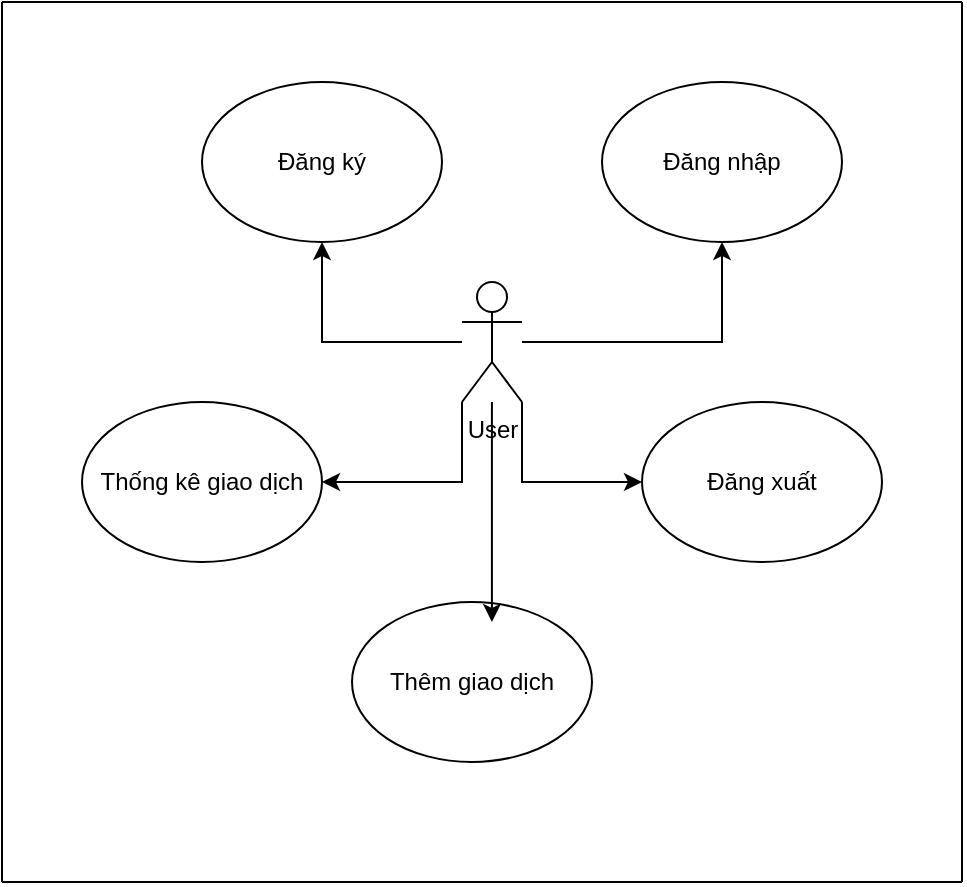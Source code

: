 <mxfile version="22.0.0" type="github">
  <diagram name="Page-1" id="_95Drnupv2FhpoQtcmwz">
    <mxGraphModel dx="978" dy="516" grid="1" gridSize="10" guides="1" tooltips="1" connect="1" arrows="1" fold="1" page="1" pageScale="1" pageWidth="850" pageHeight="1100" math="0" shadow="0">
      <root>
        <mxCell id="0" />
        <mxCell id="1" parent="0" />
        <mxCell id="qmRAL0LuXKOPcZDn37Ki-10" style="edgeStyle=orthogonalEdgeStyle;rounded=0;orthogonalLoop=1;jettySize=auto;html=1;entryX=0.5;entryY=1;entryDx=0;entryDy=0;" edge="1" parent="1" source="qmRAL0LuXKOPcZDn37Ki-1" target="qmRAL0LuXKOPcZDn37Ki-3">
          <mxGeometry relative="1" as="geometry" />
        </mxCell>
        <mxCell id="qmRAL0LuXKOPcZDn37Ki-11" style="edgeStyle=orthogonalEdgeStyle;rounded=0;orthogonalLoop=1;jettySize=auto;html=1;entryX=0.5;entryY=1;entryDx=0;entryDy=0;" edge="1" parent="1" source="qmRAL0LuXKOPcZDn37Ki-1" target="qmRAL0LuXKOPcZDn37Ki-2">
          <mxGeometry relative="1" as="geometry" />
        </mxCell>
        <mxCell id="qmRAL0LuXKOPcZDn37Ki-12" style="edgeStyle=orthogonalEdgeStyle;rounded=0;orthogonalLoop=1;jettySize=auto;html=1;exitX=1;exitY=1;exitDx=0;exitDy=0;exitPerimeter=0;" edge="1" parent="1" source="qmRAL0LuXKOPcZDn37Ki-1" target="qmRAL0LuXKOPcZDn37Ki-5">
          <mxGeometry relative="1" as="geometry" />
        </mxCell>
        <mxCell id="qmRAL0LuXKOPcZDn37Ki-13" style="edgeStyle=orthogonalEdgeStyle;rounded=0;orthogonalLoop=1;jettySize=auto;html=1;exitX=0;exitY=1;exitDx=0;exitDy=0;exitPerimeter=0;entryX=1;entryY=0.5;entryDx=0;entryDy=0;" edge="1" parent="1" source="qmRAL0LuXKOPcZDn37Ki-1" target="qmRAL0LuXKOPcZDn37Ki-7">
          <mxGeometry relative="1" as="geometry" />
        </mxCell>
        <mxCell id="qmRAL0LuXKOPcZDn37Ki-1" value="User" style="shape=umlActor;verticalLabelPosition=bottom;verticalAlign=top;html=1;outlineConnect=0;" vertex="1" parent="1">
          <mxGeometry x="390" y="140" width="30" height="60" as="geometry" />
        </mxCell>
        <mxCell id="qmRAL0LuXKOPcZDn37Ki-2" value="Đăng nhập" style="ellipse;whiteSpace=wrap;html=1;" vertex="1" parent="1">
          <mxGeometry x="460" y="40" width="120" height="80" as="geometry" />
        </mxCell>
        <mxCell id="qmRAL0LuXKOPcZDn37Ki-3" value="Đăng ký" style="ellipse;whiteSpace=wrap;html=1;" vertex="1" parent="1">
          <mxGeometry x="260" y="40" width="120" height="80" as="geometry" />
        </mxCell>
        <mxCell id="qmRAL0LuXKOPcZDn37Ki-5" value="Đăng xuất" style="ellipse;whiteSpace=wrap;html=1;" vertex="1" parent="1">
          <mxGeometry x="480" y="200" width="120" height="80" as="geometry" />
        </mxCell>
        <mxCell id="qmRAL0LuXKOPcZDn37Ki-6" value="Thêm giao dịch" style="ellipse;whiteSpace=wrap;html=1;" vertex="1" parent="1">
          <mxGeometry x="335" y="300" width="120" height="80" as="geometry" />
        </mxCell>
        <mxCell id="qmRAL0LuXKOPcZDn37Ki-7" value="Thống kê giao dịch" style="ellipse;whiteSpace=wrap;html=1;" vertex="1" parent="1">
          <mxGeometry x="200" y="200" width="120" height="80" as="geometry" />
        </mxCell>
        <mxCell id="qmRAL0LuXKOPcZDn37Ki-9" style="edgeStyle=orthogonalEdgeStyle;rounded=0;orthogonalLoop=1;jettySize=auto;html=1;exitX=0.5;exitY=1;exitDx=0;exitDy=0;" edge="1" parent="1" source="qmRAL0LuXKOPcZDn37Ki-5" target="qmRAL0LuXKOPcZDn37Ki-5">
          <mxGeometry relative="1" as="geometry" />
        </mxCell>
        <mxCell id="qmRAL0LuXKOPcZDn37Ki-14" style="edgeStyle=orthogonalEdgeStyle;rounded=0;orthogonalLoop=1;jettySize=auto;html=1;entryX=0.583;entryY=0.125;entryDx=0;entryDy=0;entryPerimeter=0;" edge="1" parent="1" source="qmRAL0LuXKOPcZDn37Ki-1" target="qmRAL0LuXKOPcZDn37Ki-6">
          <mxGeometry relative="1" as="geometry" />
        </mxCell>
        <mxCell id="qmRAL0LuXKOPcZDn37Ki-15" value="" style="endArrow=none;html=1;rounded=0;" edge="1" parent="1">
          <mxGeometry width="50" height="50" relative="1" as="geometry">
            <mxPoint x="160" y="440" as="sourcePoint" />
            <mxPoint x="160" as="targetPoint" />
          </mxGeometry>
        </mxCell>
        <mxCell id="qmRAL0LuXKOPcZDn37Ki-16" value="" style="endArrow=none;html=1;rounded=0;" edge="1" parent="1">
          <mxGeometry width="50" height="50" relative="1" as="geometry">
            <mxPoint x="160" y="440" as="sourcePoint" />
            <mxPoint x="640" y="440" as="targetPoint" />
          </mxGeometry>
        </mxCell>
        <mxCell id="qmRAL0LuXKOPcZDn37Ki-17" value="" style="endArrow=none;html=1;rounded=0;" edge="1" parent="1">
          <mxGeometry width="50" height="50" relative="1" as="geometry">
            <mxPoint x="160" as="sourcePoint" />
            <mxPoint x="640" as="targetPoint" />
          </mxGeometry>
        </mxCell>
        <mxCell id="qmRAL0LuXKOPcZDn37Ki-18" value="" style="endArrow=none;html=1;rounded=0;" edge="1" parent="1">
          <mxGeometry width="50" height="50" relative="1" as="geometry">
            <mxPoint x="640" y="440" as="sourcePoint" />
            <mxPoint x="640" as="targetPoint" />
          </mxGeometry>
        </mxCell>
      </root>
    </mxGraphModel>
  </diagram>
</mxfile>
